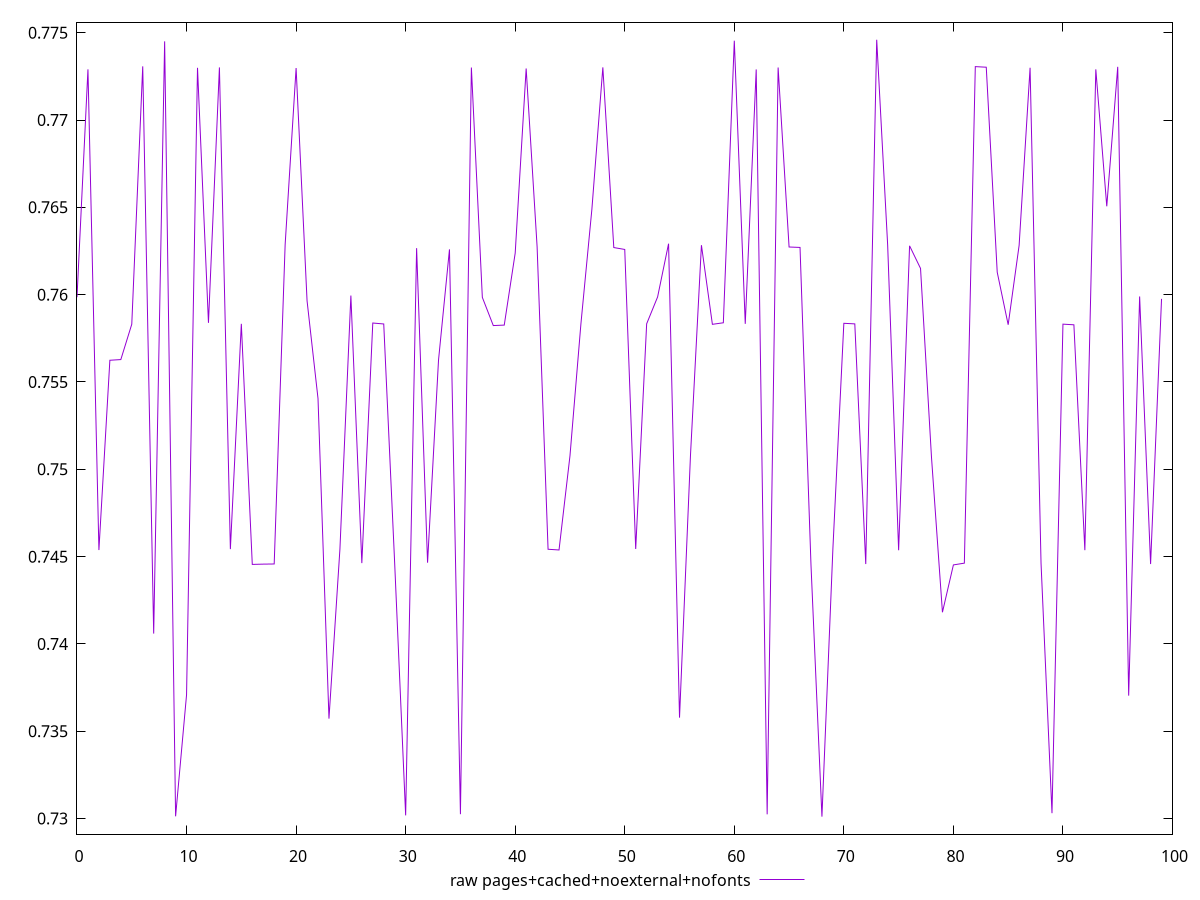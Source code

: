 $_rawPagesCachedNoexternalNofonts <<EOF
0.7598553563944119
0.7729002811503597
0.7453775230722698
0.7562441592748715
0.7562833398481152
0.7583074633514199
0.773074399849759
0.7405949585433091
0.7745042548770322
0.7301313138703945
0.7370869583596307
0.7729880505672696
0.758387827804926
0.7730118517086436
0.7454290116709802
0.758329043912603
0.7445550484668715
0.7445708161492499
0.7445798539834086
0.7628683198032682
0.7729751975962994
0.7596490475449283
0.7540490412668234
0.7357246830434455
0.7454304753248019
0.7599498386011407
0.7446285160250219
0.7583762337749103
0.7583217320931785
0.7445905907583821
0.7301858539488364
0.7626628290570124
0.744653565452031
0.756249819738005
0.7625929425468135
0.7302538350370346
0.7730056922883994
0.759844508187092
0.7582305215006702
0.7582576593476551
0.7623814066184288
0.7729503099751298
0.7627355044948143
0.7454224172480789
0.7453810872161677
0.7507744656586572
0.7583392280893217
0.764893229189426
0.773013163521776
0.7626972572849869
0.7625888299474645
0.7454381763022931
0.7583312981063622
0.7598709323550511
0.7629183774194713
0.735782006450027
0.7507970620149339
0.7628321728470159
0.7583018409838564
0.7583901850214854
0.7745420023047935
0.7583281420662312
0.7728955083498428
0.7302466815355224
0.7730058639027466
0.7627286723199788
0.7627043849733994
0.7445318117114818
0.73011125244291
0.745451763005561
0.7583605722802126
0.7583270898287396
0.7445740198595925
0.7745950872913464
0.7628309604017034
0.7453675471756119
0.7627963726090217
0.7615018908641499
0.7506929272715606
0.7418149041716444
0.7445258450526043
0.7446276267361762
0.7730574425432016
0.7730228685979305
0.7612868510050148
0.7582772204303351
0.7628253054467544
0.7729912980480662
0.7446221128142986
0.7303111719097789
0.758312047380321
0.758274240335617
0.7453688838213464
0.7729014325779059
0.7650583167890553
0.773044378817506
0.7370408544115363
0.7598970914670895
0.7445740248108854
0.7597583366939102
EOF
set key outside below
set terminal pngcairo
set output "report_00006_2020-11-02T20-21-41.718Z/performance_score/pages+cached+noexternal+nofonts//raw.png"
set yrange [0.72911125244291:0.7755950872913464]
plot $_rawPagesCachedNoexternalNofonts title "raw pages+cached+noexternal+nofonts" with line ,
